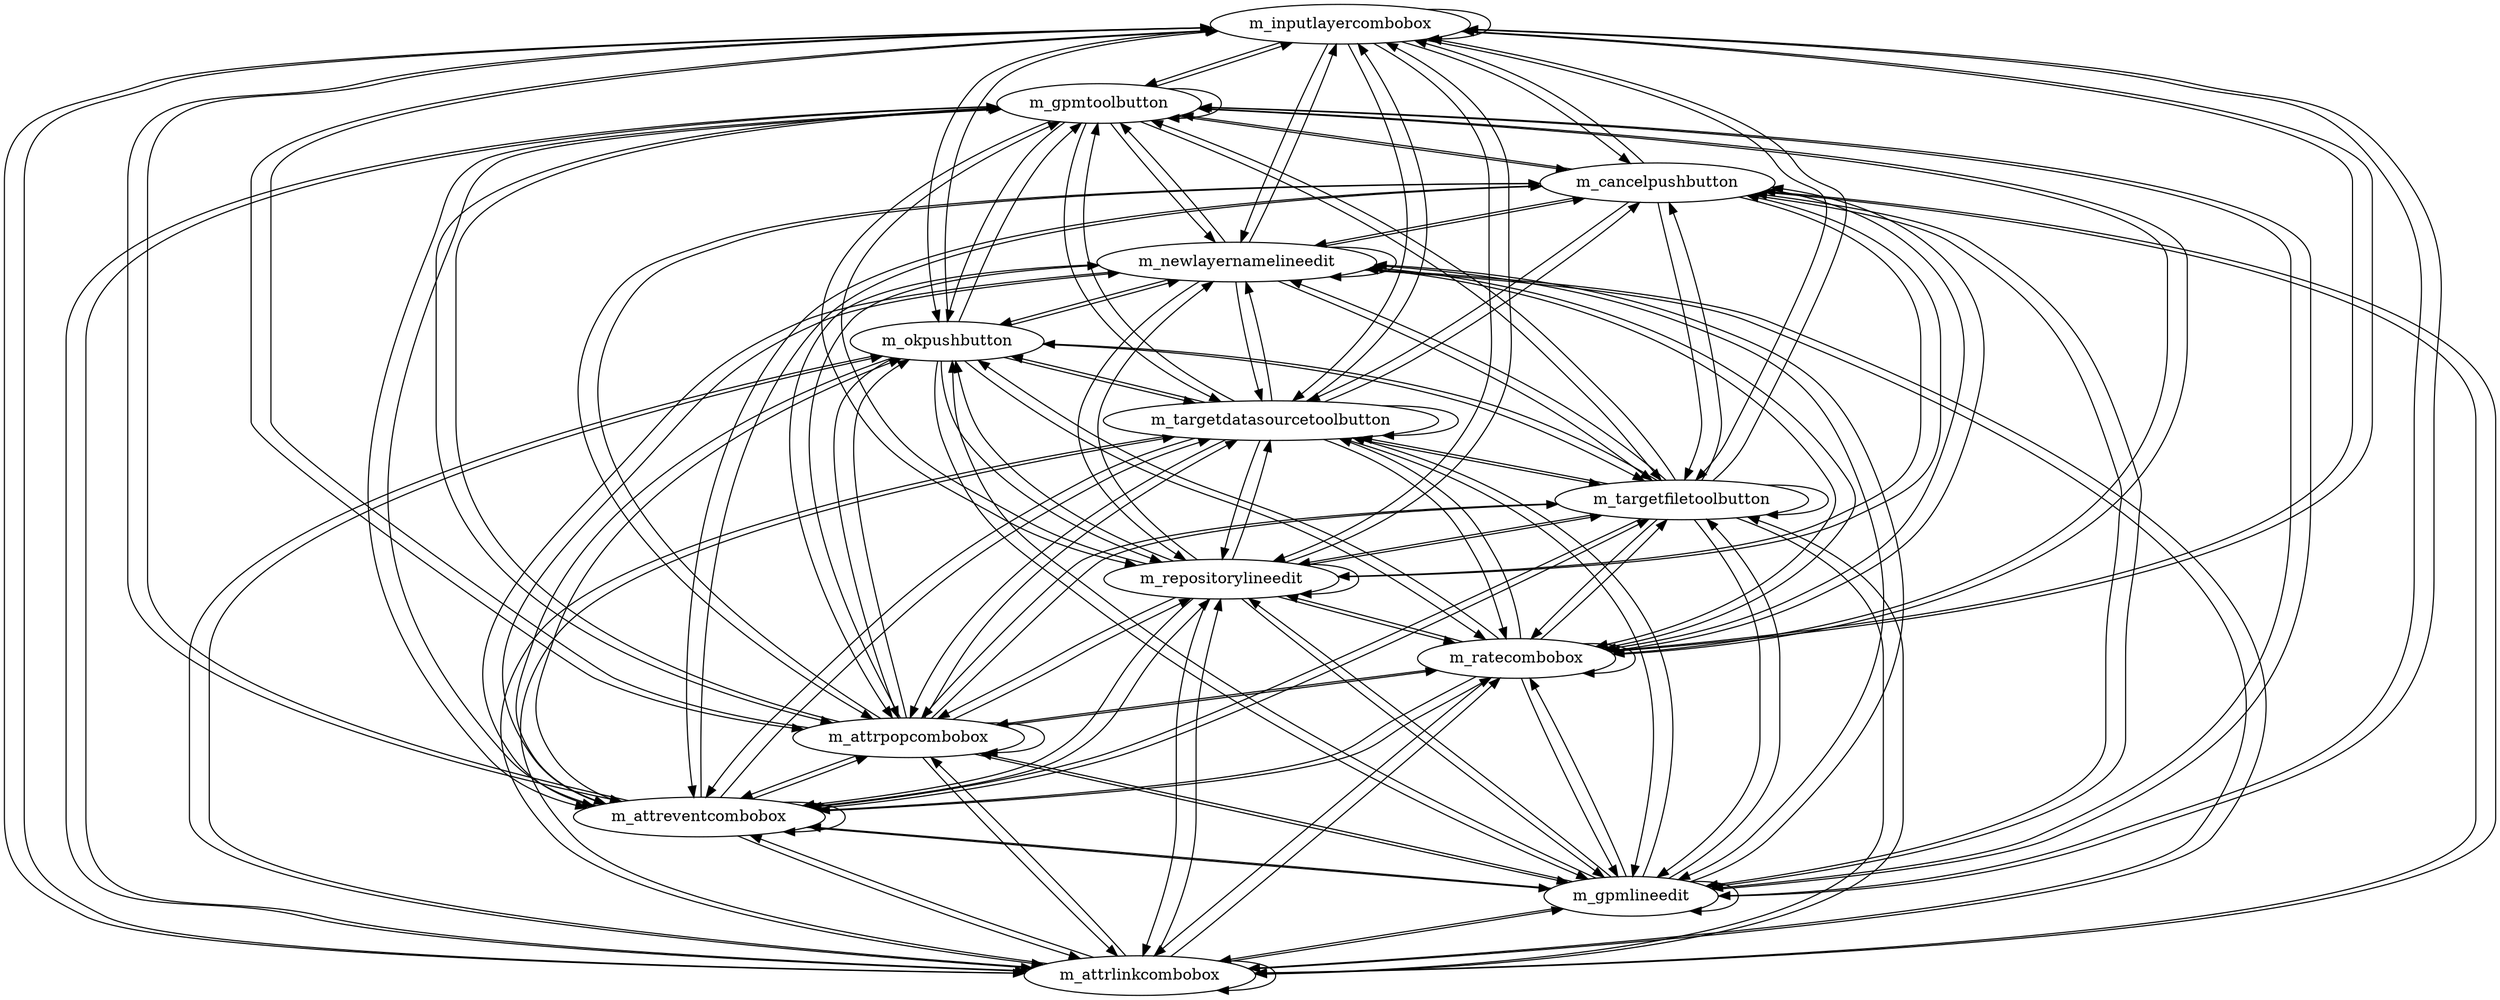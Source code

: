 strict digraph G {
  m_inputlayercombobox [ label="m_inputlayercombobox" ];
  m_gpmtoolbutton [ label="m_gpmtoolbutton" ];
  m_attrlinkcombobox [ label="m_attrlinkcombobox" ];
  m_gpmlineedit [ label="m_gpmlineedit" ];
  m_attreventcombobox [ label="m_attreventcombobox" ];
  m_attrpopcombobox [ label="m_attrpopcombobox" ];
  m_ratecombobox [ label="m_ratecombobox" ];
  m_repositorylineedit [ label="m_repositorylineedit" ];
  m_targetfiletoolbutton [ label="m_targetfiletoolbutton" ];
  m_targetdatasourcetoolbutton [ label="m_targetdatasourcetoolbutton" ];
  m_newlayernamelineedit [ label="m_newlayernamelineedit" ];
  m_okpushbutton [ label="m_okpushbutton" ];
  m_cancelpushbutton [ label="m_cancelpushbutton" ];
  m_inputlayercombobox -> m_inputlayercombobox;
  m_inputlayercombobox -> m_gpmtoolbutton;
  m_inputlayercombobox -> m_attrlinkcombobox;
  m_inputlayercombobox -> m_gpmlineedit;
  m_inputlayercombobox -> m_attreventcombobox;
  m_inputlayercombobox -> m_attrpopcombobox;
  m_inputlayercombobox -> m_ratecombobox;
  m_inputlayercombobox -> m_repositorylineedit;
  m_inputlayercombobox -> m_targetfiletoolbutton;
  m_inputlayercombobox -> m_targetdatasourcetoolbutton;
  m_inputlayercombobox -> m_newlayernamelineedit;
  m_inputlayercombobox -> m_okpushbutton;
  m_inputlayercombobox -> m_cancelpushbutton;
  m_gpmtoolbutton -> m_inputlayercombobox;
  m_gpmtoolbutton -> m_gpmtoolbutton;
  m_gpmtoolbutton -> m_attrlinkcombobox;
  m_gpmtoolbutton -> m_gpmlineedit;
  m_gpmtoolbutton -> m_attreventcombobox;
  m_gpmtoolbutton -> m_attrpopcombobox;
  m_gpmtoolbutton -> m_ratecombobox;
  m_gpmtoolbutton -> m_repositorylineedit;
  m_gpmtoolbutton -> m_targetfiletoolbutton;
  m_gpmtoolbutton -> m_targetdatasourcetoolbutton;
  m_gpmtoolbutton -> m_newlayernamelineedit;
  m_gpmtoolbutton -> m_okpushbutton;
  m_gpmtoolbutton -> m_cancelpushbutton;
  m_attrlinkcombobox -> m_inputlayercombobox;
  m_attrlinkcombobox -> m_gpmtoolbutton;
  m_attrlinkcombobox -> m_attrlinkcombobox;
  m_attrlinkcombobox -> m_gpmlineedit;
  m_attrlinkcombobox -> m_attreventcombobox;
  m_attrlinkcombobox -> m_attrpopcombobox;
  m_attrlinkcombobox -> m_ratecombobox;
  m_attrlinkcombobox -> m_repositorylineedit;
  m_attrlinkcombobox -> m_targetfiletoolbutton;
  m_attrlinkcombobox -> m_targetdatasourcetoolbutton;
  m_attrlinkcombobox -> m_newlayernamelineedit;
  m_attrlinkcombobox -> m_okpushbutton;
  m_attrlinkcombobox -> m_cancelpushbutton;
  m_gpmlineedit -> m_inputlayercombobox;
  m_gpmlineedit -> m_gpmtoolbutton;
  m_gpmlineedit -> m_attrlinkcombobox;
  m_gpmlineedit -> m_gpmlineedit;
  m_gpmlineedit -> m_attreventcombobox;
  m_gpmlineedit -> m_attrpopcombobox;
  m_gpmlineedit -> m_ratecombobox;
  m_gpmlineedit -> m_repositorylineedit;
  m_gpmlineedit -> m_targetfiletoolbutton;
  m_gpmlineedit -> m_targetdatasourcetoolbutton;
  m_gpmlineedit -> m_newlayernamelineedit;
  m_gpmlineedit -> m_okpushbutton;
  m_gpmlineedit -> m_cancelpushbutton;
  m_attreventcombobox -> m_inputlayercombobox;
  m_attreventcombobox -> m_gpmtoolbutton;
  m_attreventcombobox -> m_attrlinkcombobox;
  m_attreventcombobox -> m_gpmlineedit;
  m_attreventcombobox -> m_attreventcombobox;
  m_attreventcombobox -> m_attrpopcombobox;
  m_attreventcombobox -> m_ratecombobox;
  m_attreventcombobox -> m_repositorylineedit;
  m_attreventcombobox -> m_targetfiletoolbutton;
  m_attreventcombobox -> m_targetdatasourcetoolbutton;
  m_attreventcombobox -> m_newlayernamelineedit;
  m_attreventcombobox -> m_okpushbutton;
  m_attreventcombobox -> m_cancelpushbutton;
  m_attrpopcombobox -> m_inputlayercombobox;
  m_attrpopcombobox -> m_gpmtoolbutton;
  m_attrpopcombobox -> m_attrlinkcombobox;
  m_attrpopcombobox -> m_gpmlineedit;
  m_attrpopcombobox -> m_attreventcombobox;
  m_attrpopcombobox -> m_attrpopcombobox;
  m_attrpopcombobox -> m_ratecombobox;
  m_attrpopcombobox -> m_repositorylineedit;
  m_attrpopcombobox -> m_targetfiletoolbutton;
  m_attrpopcombobox -> m_targetdatasourcetoolbutton;
  m_attrpopcombobox -> m_newlayernamelineedit;
  m_attrpopcombobox -> m_okpushbutton;
  m_attrpopcombobox -> m_cancelpushbutton;
  m_ratecombobox -> m_inputlayercombobox;
  m_ratecombobox -> m_gpmtoolbutton;
  m_ratecombobox -> m_attrlinkcombobox;
  m_ratecombobox -> m_gpmlineedit;
  m_ratecombobox -> m_attreventcombobox;
  m_ratecombobox -> m_attrpopcombobox;
  m_ratecombobox -> m_ratecombobox;
  m_ratecombobox -> m_repositorylineedit;
  m_ratecombobox -> m_targetfiletoolbutton;
  m_ratecombobox -> m_targetdatasourcetoolbutton;
  m_ratecombobox -> m_newlayernamelineedit;
  m_ratecombobox -> m_okpushbutton;
  m_ratecombobox -> m_cancelpushbutton;
  m_repositorylineedit -> m_inputlayercombobox;
  m_repositorylineedit -> m_gpmtoolbutton;
  m_repositorylineedit -> m_attrlinkcombobox;
  m_repositorylineedit -> m_gpmlineedit;
  m_repositorylineedit -> m_attreventcombobox;
  m_repositorylineedit -> m_attrpopcombobox;
  m_repositorylineedit -> m_ratecombobox;
  m_repositorylineedit -> m_repositorylineedit;
  m_repositorylineedit -> m_targetfiletoolbutton;
  m_repositorylineedit -> m_targetdatasourcetoolbutton;
  m_repositorylineedit -> m_newlayernamelineedit;
  m_repositorylineedit -> m_okpushbutton;
  m_repositorylineedit -> m_cancelpushbutton;
  m_targetfiletoolbutton -> m_inputlayercombobox;
  m_targetfiletoolbutton -> m_gpmtoolbutton;
  m_targetfiletoolbutton -> m_attrlinkcombobox;
  m_targetfiletoolbutton -> m_gpmlineedit;
  m_targetfiletoolbutton -> m_attreventcombobox;
  m_targetfiletoolbutton -> m_attrpopcombobox;
  m_targetfiletoolbutton -> m_ratecombobox;
  m_targetfiletoolbutton -> m_repositorylineedit;
  m_targetfiletoolbutton -> m_targetfiletoolbutton;
  m_targetfiletoolbutton -> m_targetdatasourcetoolbutton;
  m_targetfiletoolbutton -> m_newlayernamelineedit;
  m_targetfiletoolbutton -> m_okpushbutton;
  m_targetfiletoolbutton -> m_cancelpushbutton;
  m_targetdatasourcetoolbutton -> m_inputlayercombobox;
  m_targetdatasourcetoolbutton -> m_gpmtoolbutton;
  m_targetdatasourcetoolbutton -> m_attrlinkcombobox;
  m_targetdatasourcetoolbutton -> m_gpmlineedit;
  m_targetdatasourcetoolbutton -> m_attreventcombobox;
  m_targetdatasourcetoolbutton -> m_attrpopcombobox;
  m_targetdatasourcetoolbutton -> m_ratecombobox;
  m_targetdatasourcetoolbutton -> m_repositorylineedit;
  m_targetdatasourcetoolbutton -> m_targetfiletoolbutton;
  m_targetdatasourcetoolbutton -> m_targetdatasourcetoolbutton;
  m_targetdatasourcetoolbutton -> m_newlayernamelineedit;
  m_targetdatasourcetoolbutton -> m_okpushbutton;
  m_targetdatasourcetoolbutton -> m_cancelpushbutton;
  m_newlayernamelineedit -> m_inputlayercombobox;
  m_newlayernamelineedit -> m_gpmtoolbutton;
  m_newlayernamelineedit -> m_attrlinkcombobox;
  m_newlayernamelineedit -> m_gpmlineedit;
  m_newlayernamelineedit -> m_attreventcombobox;
  m_newlayernamelineedit -> m_attrpopcombobox;
  m_newlayernamelineedit -> m_ratecombobox;
  m_newlayernamelineedit -> m_repositorylineedit;
  m_newlayernamelineedit -> m_targetfiletoolbutton;
  m_newlayernamelineedit -> m_targetdatasourcetoolbutton;
  m_newlayernamelineedit -> m_newlayernamelineedit;
  m_newlayernamelineedit -> m_okpushbutton;
  m_newlayernamelineedit -> m_cancelpushbutton;
  m_okpushbutton -> m_inputlayercombobox;
  m_okpushbutton -> m_gpmtoolbutton;
  m_okpushbutton -> m_attrlinkcombobox;
  m_okpushbutton -> m_gpmlineedit;
  m_okpushbutton -> m_attreventcombobox;
  m_okpushbutton -> m_attrpopcombobox;
  m_okpushbutton -> m_ratecombobox;
  m_okpushbutton -> m_repositorylineedit;
  m_okpushbutton -> m_targetfiletoolbutton;
  m_okpushbutton -> m_targetdatasourcetoolbutton;
  m_okpushbutton -> m_newlayernamelineedit;
  m_cancelpushbutton -> m_inputlayercombobox;
  m_cancelpushbutton -> m_gpmtoolbutton;
  m_cancelpushbutton -> m_attrlinkcombobox;
  m_cancelpushbutton -> m_gpmlineedit;
  m_cancelpushbutton -> m_attreventcombobox;
  m_cancelpushbutton -> m_attrpopcombobox;
  m_cancelpushbutton -> m_ratecombobox;
  m_cancelpushbutton -> m_repositorylineedit;
  m_cancelpushbutton -> m_targetfiletoolbutton;
  m_cancelpushbutton -> m_targetdatasourcetoolbutton;
  m_cancelpushbutton -> m_newlayernamelineedit;
}
